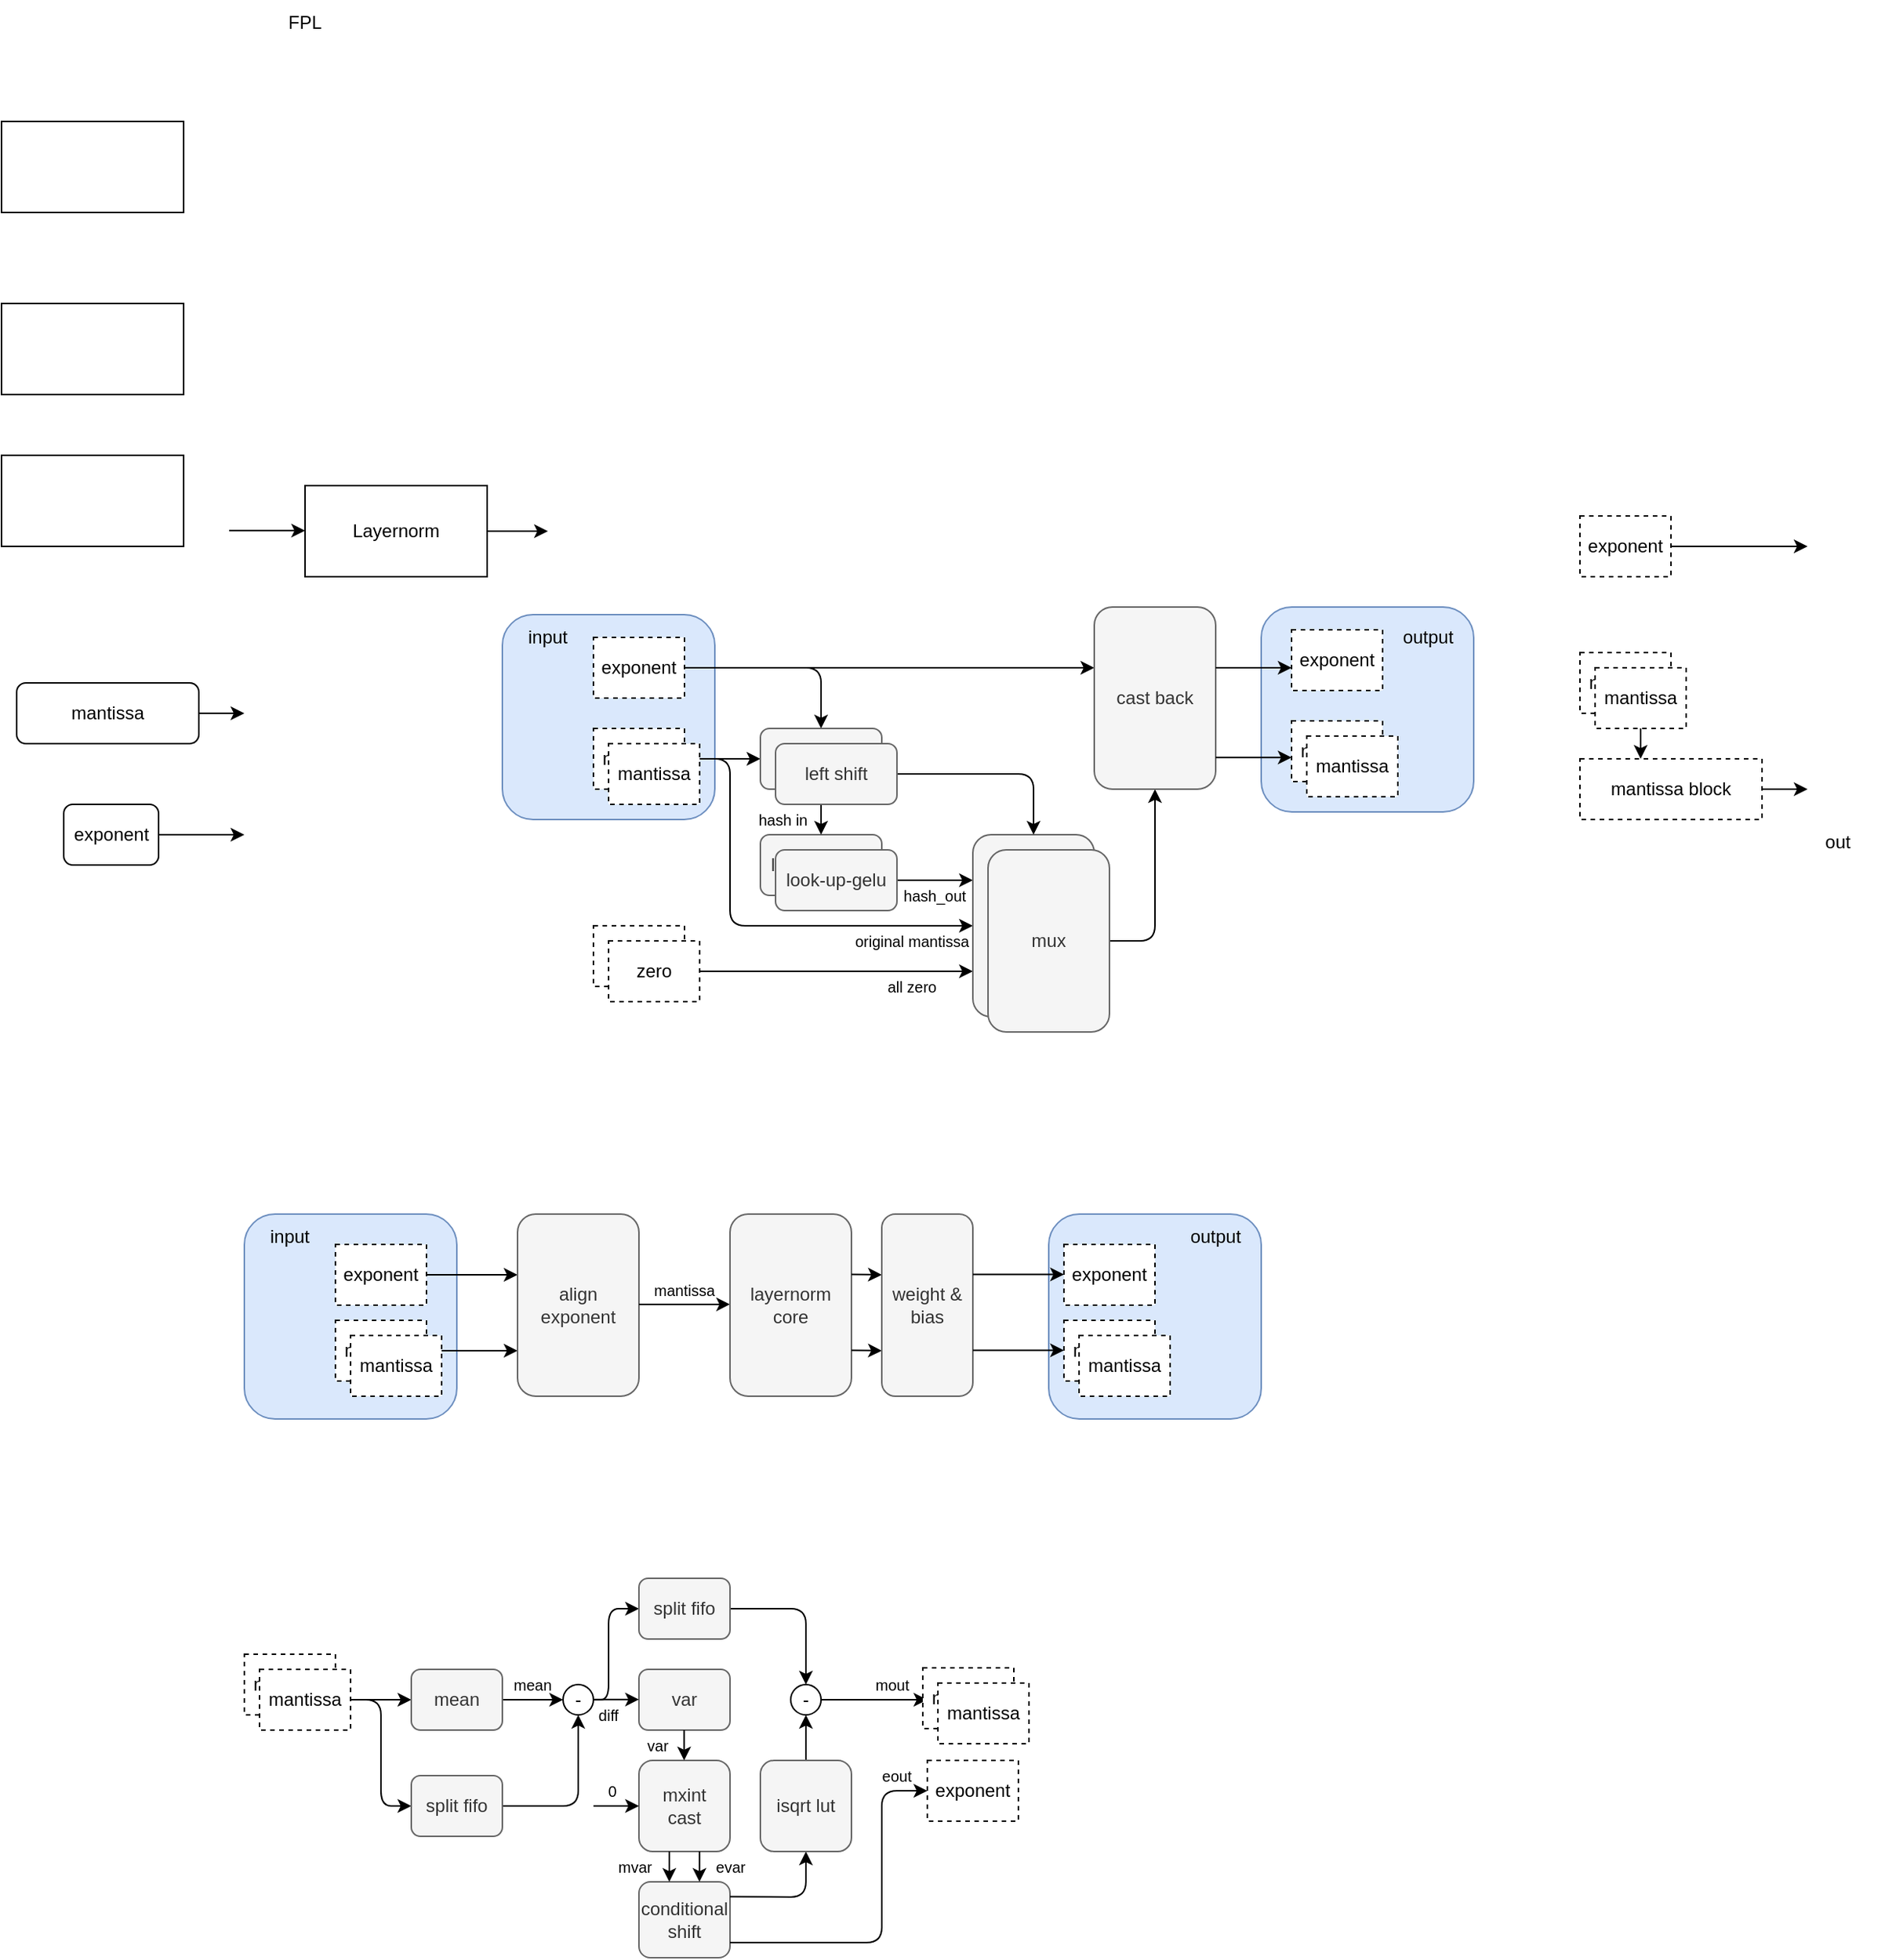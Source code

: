 <mxfile>
    <diagram id="dVYrDSlx08Pr0o5b2ezw" name="Page-1">
        <mxGraphModel dx="541" dy="426" grid="1" gridSize="10" guides="1" tooltips="1" connect="1" arrows="1" fold="1" page="1" pageScale="1" pageWidth="827" pageHeight="1169" math="0" shadow="0">
            <root>
                <mxCell id="0"/>
                <mxCell id="1" parent="0"/>
                <mxCell id="144" value="" style="rounded=1;whiteSpace=wrap;html=1;fillColor=#dae8fc;strokeColor=#6c8ebf;" vertex="1" parent="1">
                    <mxGeometry x="850" y="920" width="140" height="135" as="geometry"/>
                </mxCell>
                <mxCell id="145" value="output" style="text;strokeColor=none;align=center;fillColor=none;html=1;verticalAlign=middle;whiteSpace=wrap;rounded=0;" vertex="1" parent="1">
                    <mxGeometry x="930" y="920" width="60" height="30" as="geometry"/>
                </mxCell>
                <mxCell id="3" value="" style="rounded=1;whiteSpace=wrap;html=1;fillColor=#dae8fc;strokeColor=#6c8ebf;" vertex="1" parent="1">
                    <mxGeometry x="990" y="520" width="140" height="135" as="geometry"/>
                </mxCell>
                <mxCell id="4" value="" style="rounded=1;whiteSpace=wrap;html=1;fillColor=#dae8fc;strokeColor=#6c8ebf;" vertex="1" parent="1">
                    <mxGeometry x="490" y="525" width="140" height="135" as="geometry"/>
                </mxCell>
                <mxCell id="5" value="" style="rounded=0;whiteSpace=wrap;html=1;" vertex="1" parent="1">
                    <mxGeometry x="160" y="200" width="120" height="60" as="geometry"/>
                </mxCell>
                <mxCell id="6" value="" style="rounded=0;whiteSpace=wrap;html=1;" vertex="1" parent="1">
                    <mxGeometry x="160" y="320" width="120" height="60" as="geometry"/>
                </mxCell>
                <mxCell id="7" value="" style="rounded=0;whiteSpace=wrap;html=1;" vertex="1" parent="1">
                    <mxGeometry x="160" y="420" width="120" height="60" as="geometry"/>
                </mxCell>
                <mxCell id="8" style="edgeStyle=none;html=1;" edge="1" parent="1" source="9">
                    <mxGeometry relative="1" as="geometry">
                        <mxPoint x="520" y="470" as="targetPoint"/>
                    </mxGeometry>
                </mxCell>
                <mxCell id="9" value="Layernorm" style="rounded=0;whiteSpace=wrap;html=1;" vertex="1" parent="1">
                    <mxGeometry x="360" y="440" width="120" height="60" as="geometry"/>
                </mxCell>
                <mxCell id="10" value="FPL" style="text;strokeColor=none;align=center;fillColor=none;html=1;verticalAlign=middle;whiteSpace=wrap;rounded=0;" vertex="1" parent="1">
                    <mxGeometry x="330" y="120" width="60" height="30" as="geometry"/>
                </mxCell>
                <mxCell id="11" style="edgeStyle=none;html=1;" edge="1" parent="1">
                    <mxGeometry relative="1" as="geometry">
                        <mxPoint x="360" y="469.66" as="targetPoint"/>
                        <mxPoint x="310" y="469.66" as="sourcePoint"/>
                    </mxGeometry>
                </mxCell>
                <mxCell id="12" style="edgeStyle=none;html=1;" edge="1" parent="1" source="13">
                    <mxGeometry relative="1" as="geometry">
                        <mxPoint x="320" y="590" as="targetPoint"/>
                    </mxGeometry>
                </mxCell>
                <mxCell id="13" value="mantissa" style="rounded=1;whiteSpace=wrap;html=1;" vertex="1" parent="1">
                    <mxGeometry x="170" y="570" width="120" height="40" as="geometry"/>
                </mxCell>
                <mxCell id="14" style="edgeStyle=none;html=1;" edge="1" parent="1" source="15">
                    <mxGeometry relative="1" as="geometry">
                        <mxPoint x="320" y="670" as="targetPoint"/>
                    </mxGeometry>
                </mxCell>
                <mxCell id="15" value="exponent" style="rounded=1;whiteSpace=wrap;html=1;" vertex="1" parent="1">
                    <mxGeometry x="201" y="650" width="62.5" height="40" as="geometry"/>
                </mxCell>
                <mxCell id="16" style="edgeStyle=none;html=1;" edge="1" parent="1" source="18">
                    <mxGeometry relative="1" as="geometry">
                        <mxPoint x="660" y="620" as="targetPoint"/>
                    </mxGeometry>
                </mxCell>
                <mxCell id="17" style="edgeStyle=none;html=1;entryX=0;entryY=0.5;entryDx=0;entryDy=0;" edge="1" parent="1" source="18" target="32">
                    <mxGeometry relative="1" as="geometry">
                        <Array as="points">
                            <mxPoint x="640" y="620"/>
                            <mxPoint x="640" y="730"/>
                        </Array>
                    </mxGeometry>
                </mxCell>
                <mxCell id="18" value="mantissa" style="rounded=0;whiteSpace=wrap;html=1;dashed=1;" vertex="1" parent="1">
                    <mxGeometry x="550" y="600" width="60" height="40" as="geometry"/>
                </mxCell>
                <mxCell id="19" style="edgeStyle=none;html=1;entryX=0.5;entryY=0;entryDx=0;entryDy=0;" edge="1" parent="1" source="21" target="44">
                    <mxGeometry relative="1" as="geometry">
                        <Array as="points">
                            <mxPoint x="700" y="560"/>
                        </Array>
                    </mxGeometry>
                </mxCell>
                <mxCell id="20" style="edgeStyle=none;html=1;" edge="1" parent="1" source="21">
                    <mxGeometry relative="1" as="geometry">
                        <mxPoint x="880" y="560" as="targetPoint"/>
                    </mxGeometry>
                </mxCell>
                <mxCell id="21" value="exponent" style="rounded=0;whiteSpace=wrap;html=1;dashed=1;" vertex="1" parent="1">
                    <mxGeometry x="550" y="540" width="60" height="40" as="geometry"/>
                </mxCell>
                <mxCell id="22" value="zero" style="rounded=0;whiteSpace=wrap;html=1;dashed=1;" vertex="1" parent="1">
                    <mxGeometry x="550" y="730" width="60" height="40" as="geometry"/>
                </mxCell>
                <mxCell id="23" value="look-up-gelu" style="rounded=1;whiteSpace=wrap;html=1;fillColor=#f5f5f5;fontColor=#333333;strokeColor=#666666;" vertex="1" parent="1">
                    <mxGeometry x="660" y="670" width="80" height="40" as="geometry"/>
                </mxCell>
                <mxCell id="24" value="hash in" style="text;strokeColor=none;align=center;fillColor=none;html=1;verticalAlign=middle;whiteSpace=wrap;rounded=0;fontSize=10;" vertex="1" parent="1">
                    <mxGeometry x="650" y="650" width="50" height="20" as="geometry"/>
                </mxCell>
                <mxCell id="25" value="hash_out" style="text;strokeColor=none;align=center;fillColor=none;html=1;verticalAlign=middle;whiteSpace=wrap;rounded=0;fontSize=10;" vertex="1" parent="1">
                    <mxGeometry x="750" y="700" width="50" height="20" as="geometry"/>
                </mxCell>
                <mxCell id="26" value="original mantissa" style="text;strokeColor=none;align=center;fillColor=none;html=1;verticalAlign=middle;whiteSpace=wrap;rounded=0;fontSize=10;" vertex="1" parent="1">
                    <mxGeometry x="720" y="730" width="80" height="20" as="geometry"/>
                </mxCell>
                <mxCell id="27" value="mantissa" style="rounded=0;whiteSpace=wrap;html=1;dashed=1;" vertex="1" parent="1">
                    <mxGeometry x="560" y="610" width="60" height="40" as="geometry"/>
                </mxCell>
                <mxCell id="28" style="edgeStyle=none;html=1;entryX=0;entryY=0.75;entryDx=0;entryDy=0;" edge="1" parent="1" source="29" target="32">
                    <mxGeometry relative="1" as="geometry"/>
                </mxCell>
                <mxCell id="29" value="zero" style="rounded=0;whiteSpace=wrap;html=1;dashed=1;" vertex="1" parent="1">
                    <mxGeometry x="560" y="740" width="60" height="40" as="geometry"/>
                </mxCell>
                <mxCell id="30" style="edgeStyle=none;html=1;entryX=0;entryY=0.25;entryDx=0;entryDy=0;" edge="1" parent="1" source="31" target="32">
                    <mxGeometry relative="1" as="geometry">
                        <mxPoint x="770" y="700" as="targetPoint"/>
                    </mxGeometry>
                </mxCell>
                <mxCell id="31" value="look-up-gelu" style="rounded=1;whiteSpace=wrap;html=1;fillColor=#f5f5f5;fontColor=#333333;strokeColor=#666666;" vertex="1" parent="1">
                    <mxGeometry x="670" y="680" width="80" height="40" as="geometry"/>
                </mxCell>
                <mxCell id="32" value="mux" style="rounded=1;whiteSpace=wrap;html=1;fillColor=#f5f5f5;fontColor=#333333;strokeColor=#666666;" vertex="1" parent="1">
                    <mxGeometry x="800" y="670" width="80" height="120" as="geometry"/>
                </mxCell>
                <mxCell id="33" style="edgeStyle=none;html=1;" edge="1" parent="1" source="34">
                    <mxGeometry relative="1" as="geometry">
                        <mxPoint x="920" y="640" as="targetPoint"/>
                        <Array as="points">
                            <mxPoint x="920" y="740"/>
                        </Array>
                    </mxGeometry>
                </mxCell>
                <mxCell id="34" value="mux" style="rounded=1;whiteSpace=wrap;html=1;fillColor=#f5f5f5;fontColor=#333333;strokeColor=#666666;" vertex="1" parent="1">
                    <mxGeometry x="810" y="680" width="80" height="120" as="geometry"/>
                </mxCell>
                <mxCell id="35" value="mantissa" style="rounded=0;whiteSpace=wrap;html=1;dashed=1;" vertex="1" parent="1">
                    <mxGeometry x="1200" y="550" width="60" height="40" as="geometry"/>
                </mxCell>
                <mxCell id="36" style="edgeStyle=none;html=1;" edge="1" parent="1" source="37">
                    <mxGeometry relative="1" as="geometry">
                        <mxPoint x="1240" y="620" as="targetPoint"/>
                    </mxGeometry>
                </mxCell>
                <mxCell id="37" value="mantissa" style="rounded=0;whiteSpace=wrap;html=1;dashed=1;" vertex="1" parent="1">
                    <mxGeometry x="1210" y="560" width="60" height="40" as="geometry"/>
                </mxCell>
                <mxCell id="38" style="edgeStyle=none;html=1;" edge="1" parent="1" source="39">
                    <mxGeometry relative="1" as="geometry">
                        <mxPoint x="1350" y="480" as="targetPoint"/>
                    </mxGeometry>
                </mxCell>
                <mxCell id="39" value="exponent" style="rounded=0;whiteSpace=wrap;html=1;dashed=1;" vertex="1" parent="1">
                    <mxGeometry x="1200" y="460" width="60" height="40" as="geometry"/>
                </mxCell>
                <mxCell id="40" style="edgeStyle=none;html=1;" edge="1" parent="1" source="41">
                    <mxGeometry relative="1" as="geometry">
                        <mxPoint x="1350" y="640" as="targetPoint"/>
                    </mxGeometry>
                </mxCell>
                <mxCell id="41" value="mantissa block" style="rounded=0;whiteSpace=wrap;html=1;dashed=1;" vertex="1" parent="1">
                    <mxGeometry x="1200" y="620" width="120" height="40" as="geometry"/>
                </mxCell>
                <mxCell id="42" value="out" style="text;strokeColor=none;align=center;fillColor=none;html=1;verticalAlign=middle;whiteSpace=wrap;rounded=0;" vertex="1" parent="1">
                    <mxGeometry x="1340" y="660" width="60" height="30" as="geometry"/>
                </mxCell>
                <mxCell id="43" value="" style="edgeStyle=none;html=1;entryX=0.5;entryY=0;entryDx=0;entryDy=0;" edge="1" parent="1" source="44" target="23">
                    <mxGeometry relative="1" as="geometry"/>
                </mxCell>
                <mxCell id="44" value="left shift" style="rounded=1;whiteSpace=wrap;html=1;fillColor=#f5f5f5;fontColor=#333333;strokeColor=#666666;" vertex="1" parent="1">
                    <mxGeometry x="660" y="600" width="80" height="40" as="geometry"/>
                </mxCell>
                <mxCell id="45" style="edgeStyle=none;html=1;entryX=0.5;entryY=0;entryDx=0;entryDy=0;" edge="1" parent="1" source="46" target="32">
                    <mxGeometry relative="1" as="geometry">
                        <Array as="points">
                            <mxPoint x="840" y="630"/>
                        </Array>
                    </mxGeometry>
                </mxCell>
                <mxCell id="46" value="left shift" style="rounded=1;whiteSpace=wrap;html=1;fillColor=#f5f5f5;fontColor=#333333;strokeColor=#666666;" vertex="1" parent="1">
                    <mxGeometry x="670" y="610" width="80" height="40" as="geometry"/>
                </mxCell>
                <mxCell id="47" value="all zero" style="text;strokeColor=none;align=center;fillColor=none;html=1;verticalAlign=middle;whiteSpace=wrap;rounded=0;fontSize=10;" vertex="1" parent="1">
                    <mxGeometry x="720" y="760" width="80" height="20" as="geometry"/>
                </mxCell>
                <mxCell id="48" value="input" style="text;strokeColor=none;align=center;fillColor=none;html=1;verticalAlign=middle;whiteSpace=wrap;rounded=0;" vertex="1" parent="1">
                    <mxGeometry x="490" y="525" width="60" height="30" as="geometry"/>
                </mxCell>
                <mxCell id="49" value="output" style="text;strokeColor=none;align=center;fillColor=none;html=1;verticalAlign=middle;whiteSpace=wrap;rounded=0;" vertex="1" parent="1">
                    <mxGeometry x="1070" y="525" width="60" height="30" as="geometry"/>
                </mxCell>
                <mxCell id="50" value="exponent" style="rounded=0;whiteSpace=wrap;html=1;dashed=1;" vertex="1" parent="1">
                    <mxGeometry x="1010" y="535" width="60" height="40" as="geometry"/>
                </mxCell>
                <mxCell id="51" value="mantissa" style="rounded=0;whiteSpace=wrap;html=1;dashed=1;" vertex="1" parent="1">
                    <mxGeometry x="1010" y="595" width="60" height="40" as="geometry"/>
                </mxCell>
                <mxCell id="52" value="mantissa" style="rounded=0;whiteSpace=wrap;html=1;dashed=1;" vertex="1" parent="1">
                    <mxGeometry x="1020" y="605" width="60" height="40" as="geometry"/>
                </mxCell>
                <mxCell id="53" value="cast back" style="rounded=1;whiteSpace=wrap;html=1;fillColor=#f5f5f5;fontColor=#333333;strokeColor=#666666;" vertex="1" parent="1">
                    <mxGeometry x="880" y="520" width="80" height="120" as="geometry"/>
                </mxCell>
                <mxCell id="54" style="edgeStyle=none;html=1;" edge="1" parent="1">
                    <mxGeometry relative="1" as="geometry">
                        <mxPoint x="1010" y="560" as="targetPoint"/>
                        <mxPoint x="960" y="560" as="sourcePoint"/>
                        <Array as="points">
                            <mxPoint x="990" y="560"/>
                        </Array>
                    </mxGeometry>
                </mxCell>
                <mxCell id="55" style="edgeStyle=none;html=1;" edge="1" parent="1">
                    <mxGeometry relative="1" as="geometry">
                        <mxPoint x="1010" y="619.17" as="targetPoint"/>
                        <mxPoint x="960" y="619.17" as="sourcePoint"/>
                        <Array as="points">
                            <mxPoint x="990" y="619.17"/>
                        </Array>
                    </mxGeometry>
                </mxCell>
                <mxCell id="56" value="" style="rounded=1;whiteSpace=wrap;html=1;fillColor=#dae8fc;strokeColor=#6c8ebf;" vertex="1" parent="1">
                    <mxGeometry x="320" y="920" width="140" height="135" as="geometry"/>
                </mxCell>
                <mxCell id="63" style="edgeStyle=none;html=1;" edge="1" parent="1" source="57">
                    <mxGeometry relative="1" as="geometry">
                        <mxPoint x="500" y="1010.0" as="targetPoint"/>
                    </mxGeometry>
                </mxCell>
                <mxCell id="57" value="mantissa" style="rounded=0;whiteSpace=wrap;html=1;dashed=1;" vertex="1" parent="1">
                    <mxGeometry x="380" y="990" width="60" height="40" as="geometry"/>
                </mxCell>
                <mxCell id="62" style="edgeStyle=none;html=1;" edge="1" parent="1" source="58">
                    <mxGeometry relative="1" as="geometry">
                        <mxPoint x="500" y="960.0" as="targetPoint"/>
                    </mxGeometry>
                </mxCell>
                <mxCell id="58" value="exponent" style="rounded=0;whiteSpace=wrap;html=1;dashed=1;" vertex="1" parent="1">
                    <mxGeometry x="380" y="940" width="60" height="40" as="geometry"/>
                </mxCell>
                <mxCell id="59" value="mantissa" style="rounded=0;whiteSpace=wrap;html=1;dashed=1;" vertex="1" parent="1">
                    <mxGeometry x="390" y="1000" width="60" height="40" as="geometry"/>
                </mxCell>
                <mxCell id="60" value="input" style="text;strokeColor=none;align=center;fillColor=none;html=1;verticalAlign=middle;whiteSpace=wrap;rounded=0;" vertex="1" parent="1">
                    <mxGeometry x="320" y="920" width="60" height="30" as="geometry"/>
                </mxCell>
                <mxCell id="66" value="align exponent" style="rounded=1;whiteSpace=wrap;html=1;fillColor=#f5f5f5;fontColor=#333333;strokeColor=#666666;" vertex="1" parent="1">
                    <mxGeometry x="500" y="920" width="80" height="120" as="geometry"/>
                </mxCell>
                <mxCell id="70" style="edgeStyle=none;html=1;" edge="1" parent="1">
                    <mxGeometry relative="1" as="geometry">
                        <mxPoint x="640" y="979.47" as="targetPoint"/>
                        <mxPoint x="580" y="979.47" as="sourcePoint"/>
                    </mxGeometry>
                </mxCell>
                <mxCell id="71" value="layernorm&lt;br&gt;core" style="rounded=1;whiteSpace=wrap;html=1;fillColor=#f5f5f5;fontColor=#333333;strokeColor=#666666;" vertex="1" parent="1">
                    <mxGeometry x="640" y="920" width="80" height="120" as="geometry"/>
                </mxCell>
                <mxCell id="72" value="mantissa" style="text;strokeColor=none;align=center;fillColor=none;html=1;verticalAlign=middle;whiteSpace=wrap;rounded=0;fontSize=10;" vertex="1" parent="1">
                    <mxGeometry x="580" y="959.78" width="60" height="20" as="geometry"/>
                </mxCell>
                <mxCell id="79" value="mantissa" style="rounded=0;whiteSpace=wrap;html=1;dashed=1;" vertex="1" parent="1">
                    <mxGeometry x="320" y="1210" width="60" height="40" as="geometry"/>
                </mxCell>
                <mxCell id="81" style="edgeStyle=none;html=1;" edge="1" parent="1" source="80">
                    <mxGeometry relative="1" as="geometry">
                        <mxPoint x="430" y="1240" as="targetPoint"/>
                    </mxGeometry>
                </mxCell>
                <mxCell id="85" style="edgeStyle=none;html=1;" edge="1" parent="1" source="80">
                    <mxGeometry relative="1" as="geometry">
                        <mxPoint x="430" y="1310" as="targetPoint"/>
                        <Array as="points">
                            <mxPoint x="410" y="1240"/>
                            <mxPoint x="410" y="1310"/>
                        </Array>
                    </mxGeometry>
                </mxCell>
                <mxCell id="80" value="mantissa" style="rounded=0;whiteSpace=wrap;html=1;dashed=1;" vertex="1" parent="1">
                    <mxGeometry x="330" y="1220" width="60" height="40" as="geometry"/>
                </mxCell>
                <mxCell id="83" style="edgeStyle=none;html=1;" edge="1" parent="1" source="82">
                    <mxGeometry relative="1" as="geometry">
                        <mxPoint x="530" y="1240" as="targetPoint"/>
                    </mxGeometry>
                </mxCell>
                <mxCell id="82" value="mean" style="rounded=1;whiteSpace=wrap;html=1;fillColor=#f5f5f5;fontColor=#333333;strokeColor=#666666;" vertex="1" parent="1">
                    <mxGeometry x="430" y="1220" width="60" height="40" as="geometry"/>
                </mxCell>
                <mxCell id="84" value="mean" style="text;strokeColor=none;align=center;fillColor=none;html=1;verticalAlign=middle;whiteSpace=wrap;rounded=0;fontSize=10;" vertex="1" parent="1">
                    <mxGeometry x="490" y="1220" width="40" height="20" as="geometry"/>
                </mxCell>
                <mxCell id="87" style="edgeStyle=none;html=1;entryX=0.5;entryY=1;entryDx=0;entryDy=0;" edge="1" parent="1" source="86" target="88">
                    <mxGeometry relative="1" as="geometry">
                        <mxPoint x="530" y="1310" as="targetPoint"/>
                        <Array as="points">
                            <mxPoint x="540" y="1310"/>
                        </Array>
                    </mxGeometry>
                </mxCell>
                <mxCell id="86" value="split fifo" style="rounded=1;whiteSpace=wrap;html=1;fillColor=#f5f5f5;fontColor=#333333;strokeColor=#666666;" vertex="1" parent="1">
                    <mxGeometry x="430" y="1290" width="60" height="40" as="geometry"/>
                </mxCell>
                <mxCell id="93" style="edgeStyle=none;html=1;entryX=0;entryY=0.5;entryDx=0;entryDy=0;" edge="1" parent="1" source="88" target="94">
                    <mxGeometry relative="1" as="geometry">
                        <mxPoint x="560" y="1180" as="targetPoint"/>
                        <Array as="points">
                            <mxPoint x="560" y="1240"/>
                            <mxPoint x="560" y="1180"/>
                        </Array>
                    </mxGeometry>
                </mxCell>
                <mxCell id="88" value="-" style="ellipse;whiteSpace=wrap;html=1;aspect=fixed;" vertex="1" parent="1">
                    <mxGeometry x="530" y="1230" width="20" height="20" as="geometry"/>
                </mxCell>
                <mxCell id="90" value="diff" style="text;strokeColor=none;align=center;fillColor=none;html=1;verticalAlign=middle;whiteSpace=wrap;rounded=0;fontSize=10;" vertex="1" parent="1">
                    <mxGeometry x="540" y="1240" width="40" height="20" as="geometry"/>
                </mxCell>
                <mxCell id="91" value="var" style="rounded=1;whiteSpace=wrap;html=1;fillColor=#f5f5f5;fontColor=#333333;strokeColor=#666666;" vertex="1" parent="1">
                    <mxGeometry x="580" y="1220" width="60" height="40" as="geometry"/>
                </mxCell>
                <mxCell id="92" style="edgeStyle=none;html=1;" edge="1" parent="1">
                    <mxGeometry relative="1" as="geometry">
                        <mxPoint x="580" y="1239.85" as="targetPoint"/>
                        <mxPoint x="550.0" y="1239.85" as="sourcePoint"/>
                    </mxGeometry>
                </mxCell>
                <mxCell id="119" style="edgeStyle=none;html=1;entryX=0.5;entryY=0;entryDx=0;entryDy=0;" edge="1" parent="1" source="94" target="120">
                    <mxGeometry relative="1" as="geometry">
                        <mxPoint x="680" y="1260" as="targetPoint"/>
                        <Array as="points">
                            <mxPoint x="690" y="1180"/>
                        </Array>
                    </mxGeometry>
                </mxCell>
                <mxCell id="94" value="split fifo" style="rounded=1;whiteSpace=wrap;html=1;fillColor=#f5f5f5;fontColor=#333333;strokeColor=#666666;" vertex="1" parent="1">
                    <mxGeometry x="580" y="1160" width="60" height="40" as="geometry"/>
                </mxCell>
                <mxCell id="96" value="var" style="text;strokeColor=none;align=center;fillColor=none;html=1;verticalAlign=middle;whiteSpace=wrap;rounded=0;fontSize=10;" vertex="1" parent="1">
                    <mxGeometry x="575" y="1260" width="35" height="20" as="geometry"/>
                </mxCell>
                <mxCell id="97" value="mxint&lt;br&gt;cast" style="rounded=1;whiteSpace=wrap;html=1;fillColor=#f5f5f5;fontColor=#333333;strokeColor=#666666;" vertex="1" parent="1">
                    <mxGeometry x="580" y="1280" width="60" height="60" as="geometry"/>
                </mxCell>
                <mxCell id="98" style="edgeStyle=none;html=1;" edge="1" parent="1">
                    <mxGeometry relative="1" as="geometry">
                        <mxPoint x="580" y="1310" as="targetPoint"/>
                        <mxPoint x="550" y="1310" as="sourcePoint"/>
                    </mxGeometry>
                </mxCell>
                <mxCell id="99" value="0" style="text;strokeColor=none;align=center;fillColor=none;html=1;verticalAlign=middle;whiteSpace=wrap;rounded=0;fontSize=10;" vertex="1" parent="1">
                    <mxGeometry x="545" y="1290" width="35" height="20" as="geometry"/>
                </mxCell>
                <mxCell id="101" value="mvar" style="text;strokeColor=none;align=center;fillColor=none;html=1;verticalAlign=middle;whiteSpace=wrap;rounded=0;fontSize=10;" vertex="1" parent="1">
                    <mxGeometry x="565" y="1340" width="25" height="20" as="geometry"/>
                </mxCell>
                <mxCell id="103" value="evar" style="text;strokeColor=none;align=center;fillColor=none;html=1;verticalAlign=middle;whiteSpace=wrap;rounded=0;fontSize=10;" vertex="1" parent="1">
                    <mxGeometry x="627.5" y="1340" width="25" height="20" as="geometry"/>
                </mxCell>
                <mxCell id="104" value="conditional&lt;br&gt;shift" style="rounded=1;whiteSpace=wrap;html=1;fillColor=#f5f5f5;fontColor=#333333;strokeColor=#666666;" vertex="1" parent="1">
                    <mxGeometry x="580" y="1360" width="60" height="50" as="geometry"/>
                </mxCell>
                <mxCell id="110" style="edgeStyle=none;html=1;entryX=0.5;entryY=0;entryDx=0;entryDy=0;" edge="1" parent="1">
                    <mxGeometry relative="1" as="geometry">
                        <mxPoint x="609.76" y="1260" as="sourcePoint"/>
                        <mxPoint x="609.76" y="1280" as="targetPoint"/>
                    </mxGeometry>
                </mxCell>
                <mxCell id="112" style="edgeStyle=none;html=1;entryX=0.5;entryY=0;entryDx=0;entryDy=0;" edge="1" parent="1">
                    <mxGeometry relative="1" as="geometry">
                        <mxPoint x="619.88" y="1340" as="sourcePoint"/>
                        <mxPoint x="619.88" y="1360" as="targetPoint"/>
                    </mxGeometry>
                </mxCell>
                <mxCell id="113" style="edgeStyle=none;html=1;entryX=0.5;entryY=0;entryDx=0;entryDy=0;" edge="1" parent="1">
                    <mxGeometry relative="1" as="geometry">
                        <mxPoint x="600.0" y="1340" as="sourcePoint"/>
                        <mxPoint x="600.0" y="1360" as="targetPoint"/>
                    </mxGeometry>
                </mxCell>
                <mxCell id="114" style="edgeStyle=none;html=1;" edge="1" parent="1">
                    <mxGeometry relative="1" as="geometry">
                        <mxPoint x="770" y="1300" as="targetPoint"/>
                        <mxPoint x="640" y="1400.0" as="sourcePoint"/>
                        <Array as="points">
                            <mxPoint x="740" y="1400"/>
                            <mxPoint x="740" y="1300"/>
                        </Array>
                    </mxGeometry>
                </mxCell>
                <mxCell id="116" style="edgeStyle=none;html=1;" edge="1" parent="1">
                    <mxGeometry relative="1" as="geometry">
                        <mxPoint x="690" y="1340" as="targetPoint"/>
                        <mxPoint x="640" y="1369.69" as="sourcePoint"/>
                        <Array as="points">
                            <mxPoint x="690" y="1370"/>
                        </Array>
                    </mxGeometry>
                </mxCell>
                <mxCell id="123" style="edgeStyle=none;html=1;" edge="1" parent="1" source="120">
                    <mxGeometry relative="1" as="geometry">
                        <mxPoint x="770" y="1240" as="targetPoint"/>
                    </mxGeometry>
                </mxCell>
                <mxCell id="120" value="-" style="ellipse;whiteSpace=wrap;html=1;aspect=fixed;" vertex="1" parent="1">
                    <mxGeometry x="680" y="1230" width="20" height="20" as="geometry"/>
                </mxCell>
                <mxCell id="122" style="edgeStyle=none;html=1;entryX=0.5;entryY=1;entryDx=0;entryDy=0;" edge="1" parent="1" source="121" target="120">
                    <mxGeometry relative="1" as="geometry"/>
                </mxCell>
                <mxCell id="121" value="isqrt lut" style="rounded=1;whiteSpace=wrap;html=1;fillColor=#f5f5f5;fontColor=#333333;strokeColor=#666666;" vertex="1" parent="1">
                    <mxGeometry x="660" y="1280" width="60" height="60" as="geometry"/>
                </mxCell>
                <mxCell id="124" value="mout" style="text;strokeColor=none;align=center;fillColor=none;html=1;verticalAlign=middle;whiteSpace=wrap;rounded=0;fontSize=10;" vertex="1" parent="1">
                    <mxGeometry x="727" y="1220" width="40" height="20" as="geometry"/>
                </mxCell>
                <mxCell id="125" value="eout" style="text;strokeColor=none;align=center;fillColor=none;html=1;verticalAlign=middle;whiteSpace=wrap;rounded=0;fontSize=10;" vertex="1" parent="1">
                    <mxGeometry x="730" y="1280" width="40" height="20" as="geometry"/>
                </mxCell>
                <mxCell id="134" style="edgeStyle=none;html=1;" edge="1" parent="1">
                    <mxGeometry relative="1" as="geometry">
                        <mxPoint x="740" y="960" as="targetPoint"/>
                        <mxPoint x="720" y="959.78" as="sourcePoint"/>
                    </mxGeometry>
                </mxCell>
                <mxCell id="135" style="edgeStyle=none;html=1;" edge="1" parent="1">
                    <mxGeometry relative="1" as="geometry">
                        <mxPoint x="740" y="1010" as="targetPoint"/>
                        <mxPoint x="720" y="1009.78" as="sourcePoint"/>
                    </mxGeometry>
                </mxCell>
                <mxCell id="141" value="exponent" style="rounded=0;whiteSpace=wrap;html=1;dashed=1;" vertex="1" parent="1">
                    <mxGeometry x="860" y="940" width="60" height="40" as="geometry"/>
                </mxCell>
                <mxCell id="142" value="mantissa" style="rounded=0;whiteSpace=wrap;html=1;dashed=1;" vertex="1" parent="1">
                    <mxGeometry x="860" y="990" width="60" height="40" as="geometry"/>
                </mxCell>
                <mxCell id="143" value="mantissa" style="rounded=0;whiteSpace=wrap;html=1;dashed=1;" vertex="1" parent="1">
                    <mxGeometry x="870" y="1000" width="60" height="40" as="geometry"/>
                </mxCell>
                <mxCell id="146" value="mantissa" style="rounded=0;whiteSpace=wrap;html=1;dashed=1;" vertex="1" parent="1">
                    <mxGeometry x="767" y="1219" width="60" height="40" as="geometry"/>
                </mxCell>
                <mxCell id="147" value="mantissa" style="rounded=0;whiteSpace=wrap;html=1;dashed=1;" vertex="1" parent="1">
                    <mxGeometry x="777" y="1229" width="60" height="40" as="geometry"/>
                </mxCell>
                <mxCell id="148" value="exponent" style="rounded=0;whiteSpace=wrap;html=1;dashed=1;" vertex="1" parent="1">
                    <mxGeometry x="770" y="1280" width="60" height="40" as="geometry"/>
                </mxCell>
                <mxCell id="166" value="weight &amp;amp; bias" style="rounded=1;whiteSpace=wrap;html=1;fillColor=#f5f5f5;fontColor=#333333;strokeColor=#666666;" vertex="1" parent="1">
                    <mxGeometry x="740" y="920" width="60" height="120" as="geometry"/>
                </mxCell>
                <mxCell id="167" style="edgeStyle=none;html=1;" edge="1" parent="1">
                    <mxGeometry relative="1" as="geometry">
                        <mxPoint x="860" y="959.78" as="targetPoint"/>
                        <mxPoint x="800" y="959.78" as="sourcePoint"/>
                    </mxGeometry>
                </mxCell>
                <mxCell id="168" style="edgeStyle=none;html=1;" edge="1" parent="1">
                    <mxGeometry relative="1" as="geometry">
                        <mxPoint x="860" y="1009.78" as="targetPoint"/>
                        <mxPoint x="800" y="1009.78" as="sourcePoint"/>
                    </mxGeometry>
                </mxCell>
            </root>
        </mxGraphModel>
    </diagram>
</mxfile>